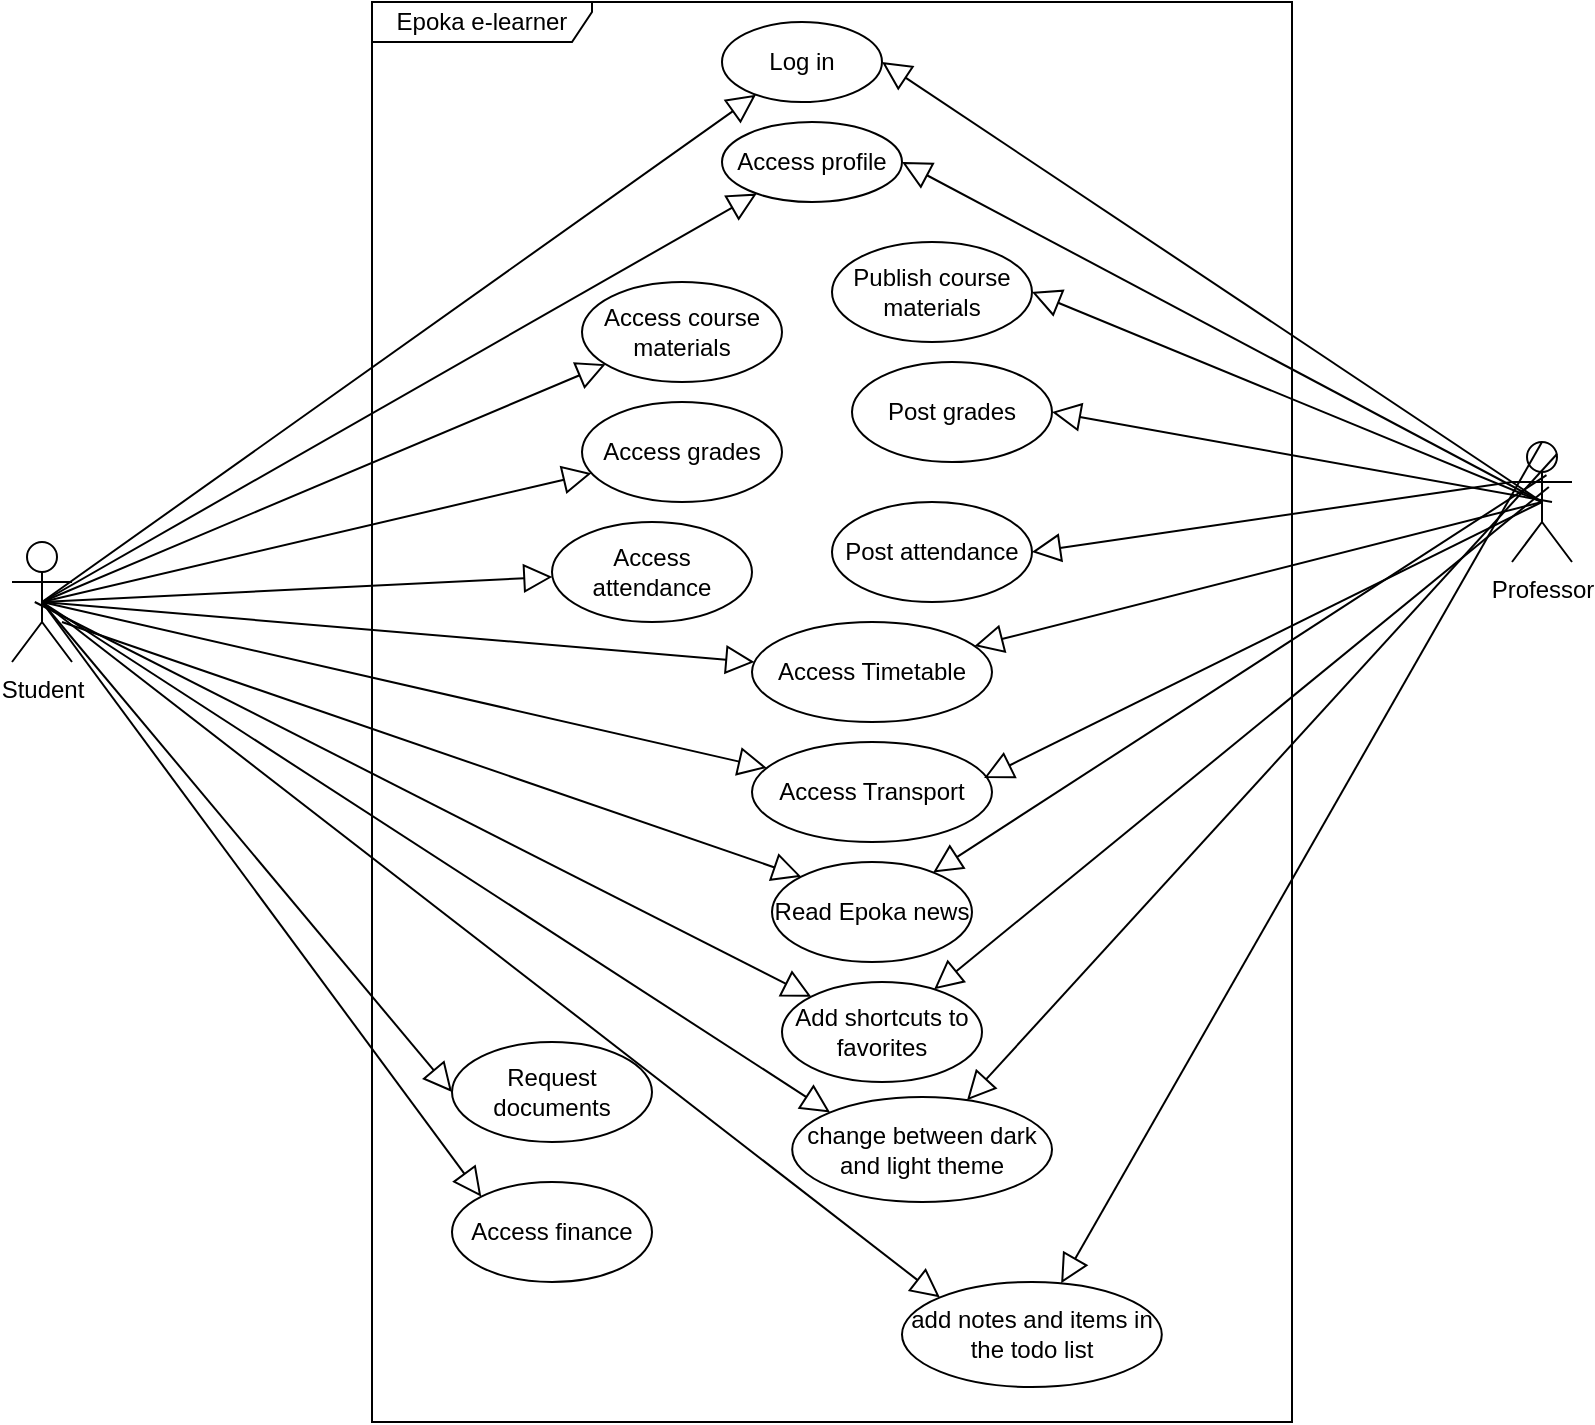 <mxfile version="14.6.13" type="device"><diagram id="h06LuMb_p0SzqrGM-kDh" name="Page-1"><mxGraphModel dx="1021" dy="464" grid="1" gridSize="10" guides="1" tooltips="1" connect="1" arrows="1" fold="1" page="1" pageScale="1" pageWidth="850" pageHeight="1100" math="0" shadow="0"><root><mxCell id="0"/><mxCell id="1" parent="0"/><mxCell id="7KXy-9lOGRu7GJojgcV6-5" value="Epoka e-learner" style="shape=umlFrame;whiteSpace=wrap;html=1;width=110;height=20;" vertex="1" parent="1"><mxGeometry x="220" y="30" width="460" height="710" as="geometry"/></mxCell><mxCell id="7KXy-9lOGRu7GJojgcV6-6" value="Student" style="shape=umlActor;html=1;verticalLabelPosition=bottom;verticalAlign=top;align=center;" vertex="1" parent="1"><mxGeometry x="40" y="300" width="30" height="60" as="geometry"/></mxCell><mxCell id="7KXy-9lOGRu7GJojgcV6-10" value="Professor" style="shape=umlActor;html=1;verticalLabelPosition=bottom;verticalAlign=top;align=center;" vertex="1" parent="1"><mxGeometry x="790" y="250" width="30" height="60" as="geometry"/></mxCell><mxCell id="7KXy-9lOGRu7GJojgcV6-14" value="Log in" style="ellipse;whiteSpace=wrap;html=1;" vertex="1" parent="1"><mxGeometry x="395" y="40" width="80" height="40" as="geometry"/></mxCell><mxCell id="7KXy-9lOGRu7GJojgcV6-19" value="Access profile" style="ellipse;whiteSpace=wrap;html=1;" vertex="1" parent="1"><mxGeometry x="395" y="90" width="90" height="40" as="geometry"/></mxCell><mxCell id="7KXy-9lOGRu7GJojgcV6-22" value="" style="edgeStyle=none;html=1;endArrow=block;endFill=0;endSize=12;verticalAlign=bottom;exitX=0.5;exitY=0.5;exitDx=0;exitDy=0;exitPerimeter=0;entryX=1;entryY=0.5;entryDx=0;entryDy=0;" edge="1" parent="1" source="7KXy-9lOGRu7GJojgcV6-10" target="7KXy-9lOGRu7GJojgcV6-14"><mxGeometry width="160" relative="1" as="geometry"><mxPoint x="460" y="260" as="sourcePoint"/><mxPoint x="620" y="260" as="targetPoint"/></mxGeometry></mxCell><mxCell id="7KXy-9lOGRu7GJojgcV6-24" value="" style="edgeStyle=none;html=1;endArrow=block;endFill=0;endSize=12;verticalAlign=bottom;exitX=0.5;exitY=0.5;exitDx=0;exitDy=0;exitPerimeter=0;" edge="1" parent="1" source="7KXy-9lOGRu7GJojgcV6-6" target="7KXy-9lOGRu7GJojgcV6-14"><mxGeometry width="160" relative="1" as="geometry"><mxPoint x="150" y="230" as="sourcePoint"/><mxPoint x="310" y="230" as="targetPoint"/></mxGeometry></mxCell><mxCell id="7KXy-9lOGRu7GJojgcV6-25" value="" style="edgeStyle=none;html=1;endArrow=block;endFill=0;endSize=12;verticalAlign=bottom;exitX=0.5;exitY=0.5;exitDx=0;exitDy=0;exitPerimeter=0;" edge="1" parent="1" source="7KXy-9lOGRu7GJojgcV6-6" target="7KXy-9lOGRu7GJojgcV6-19"><mxGeometry width="160" relative="1" as="geometry"><mxPoint x="160" y="230" as="sourcePoint"/><mxPoint x="401.783" y="211.314" as="targetPoint"/></mxGeometry></mxCell><mxCell id="7KXy-9lOGRu7GJojgcV6-26" value="" style="edgeStyle=none;html=1;endArrow=block;endFill=0;endSize=12;verticalAlign=bottom;exitX=0.5;exitY=0.5;exitDx=0;exitDy=0;exitPerimeter=0;entryX=1;entryY=0.5;entryDx=0;entryDy=0;" edge="1" parent="1" source="7KXy-9lOGRu7GJojgcV6-10" target="7KXy-9lOGRu7GJojgcV6-19"><mxGeometry width="160" relative="1" as="geometry"><mxPoint x="460" y="260" as="sourcePoint"/><mxPoint x="620" y="260" as="targetPoint"/></mxGeometry></mxCell><mxCell id="7KXy-9lOGRu7GJojgcV6-27" value="Access course materials&lt;span style=&quot;color: rgba(0 , 0 , 0 , 0) ; font-family: monospace ; font-size: 0px&quot;&gt;%3CmxGraphModel%3E%3Croot%3E%3CmxCell%20id%3D%220%22%2F%3E%3CmxCell%20id%3D%221%22%20parent%3D%220%22%2F%3E%3CmxCell%20id%3D%222%22%20value%3D%22%22%20style%3D%22edgeStyle%3Dnone%3Bhtml%3D1%3BendArrow%3Dblock%3BendFill%3D0%3BendSize%3D12%3BverticalAlign%3Dbottom%3B%22%20edge%3D%221%22%20parent%3D%221%22%3E%3CmxGeometry%20width%3D%22160%22%20relative%3D%221%22%20as%3D%22geometry%22%3E%3CmxPoint%20x%3D%22150%22%20y%3D%22230%22%20as%3D%22sourcePoint%22%2F%3E%3CmxPoint%20x%3D%22391.783%22%20y%3D%22201.314%22%20as%3D%22targetPoint%22%2F%3E%3C%2FmxGeometry%3E%3C%2FmxCell%3E%3C%2Froot%3E%3C%2FmxGraphModel%3E&lt;/span&gt;" style="ellipse;whiteSpace=wrap;html=1;" vertex="1" parent="1"><mxGeometry x="325" y="170" width="100" height="50" as="geometry"/></mxCell><mxCell id="7KXy-9lOGRu7GJojgcV6-28" value="Publish course materials" style="ellipse;whiteSpace=wrap;html=1;" vertex="1" parent="1"><mxGeometry x="450" y="150" width="100" height="50" as="geometry"/></mxCell><mxCell id="7KXy-9lOGRu7GJojgcV6-29" value="" style="edgeStyle=none;html=1;endArrow=block;endFill=0;endSize=12;verticalAlign=bottom;exitX=0.5;exitY=0.5;exitDx=0;exitDy=0;exitPerimeter=0;" edge="1" parent="1" source="7KXy-9lOGRu7GJojgcV6-6" target="7KXy-9lOGRu7GJojgcV6-27"><mxGeometry width="160" relative="1" as="geometry"><mxPoint x="159" y="230" as="sourcePoint"/><mxPoint x="385.002" y="229.998" as="targetPoint"/></mxGeometry></mxCell><mxCell id="7KXy-9lOGRu7GJojgcV6-30" value="" style="edgeStyle=none;html=1;endArrow=block;endFill=0;endSize=12;verticalAlign=bottom;entryX=1;entryY=0.5;entryDx=0;entryDy=0;exitX=0.5;exitY=0.5;exitDx=0;exitDy=0;exitPerimeter=0;" edge="1" parent="1" source="7KXy-9lOGRu7GJojgcV6-10" target="7KXy-9lOGRu7GJojgcV6-28"><mxGeometry width="160" relative="1" as="geometry"><mxPoint x="730" y="290" as="sourcePoint"/><mxPoint x="485" y="220" as="targetPoint"/></mxGeometry></mxCell><mxCell id="7KXy-9lOGRu7GJojgcV6-31" value="Access grades" style="ellipse;whiteSpace=wrap;html=1;" vertex="1" parent="1"><mxGeometry x="325" y="230" width="100" height="50" as="geometry"/></mxCell><mxCell id="7KXy-9lOGRu7GJojgcV6-32" value="" style="edgeStyle=none;html=1;endArrow=block;endFill=0;endSize=12;verticalAlign=bottom;exitX=0.5;exitY=0.5;exitDx=0;exitDy=0;exitPerimeter=0;" edge="1" parent="1" target="7KXy-9lOGRu7GJojgcV6-31" source="7KXy-9lOGRu7GJojgcV6-6"><mxGeometry width="160" relative="1" as="geometry"><mxPoint x="130" y="240" as="sourcePoint"/><mxPoint x="385.002" y="289.998" as="targetPoint"/></mxGeometry></mxCell><mxCell id="7KXy-9lOGRu7GJojgcV6-33" value="Post grades" style="ellipse;whiteSpace=wrap;html=1;" vertex="1" parent="1"><mxGeometry x="460" y="210" width="100" height="50" as="geometry"/></mxCell><mxCell id="7KXy-9lOGRu7GJojgcV6-34" value="" style="edgeStyle=none;html=1;endArrow=block;endFill=0;endSize=12;verticalAlign=bottom;entryX=1;entryY=0.5;entryDx=0;entryDy=0;exitX=0.667;exitY=0.5;exitDx=0;exitDy=0;exitPerimeter=0;" edge="1" parent="1" target="7KXy-9lOGRu7GJojgcV6-33" source="7KXy-9lOGRu7GJojgcV6-10"><mxGeometry width="160" relative="1" as="geometry"><mxPoint x="730" y="290" as="sourcePoint"/><mxPoint x="500" y="290" as="targetPoint"/></mxGeometry></mxCell><mxCell id="7KXy-9lOGRu7GJojgcV6-35" value="Access attendance" style="ellipse;whiteSpace=wrap;html=1;" vertex="1" parent="1"><mxGeometry x="310" y="290" width="100" height="50" as="geometry"/></mxCell><mxCell id="7KXy-9lOGRu7GJojgcV6-36" value="" style="edgeStyle=none;html=1;endArrow=block;endFill=0;endSize=12;verticalAlign=bottom;exitX=0.5;exitY=0.5;exitDx=0;exitDy=0;exitPerimeter=0;" edge="1" parent="1" target="7KXy-9lOGRu7GJojgcV6-35" source="7KXy-9lOGRu7GJojgcV6-6"><mxGeometry width="160" relative="1" as="geometry"><mxPoint x="150" y="230" as="sourcePoint"/><mxPoint x="356.002" y="349.998" as="targetPoint"/></mxGeometry></mxCell><mxCell id="7KXy-9lOGRu7GJojgcV6-37" value="Post attendance" style="ellipse;whiteSpace=wrap;html=1;" vertex="1" parent="1"><mxGeometry x="450" y="280" width="100" height="50" as="geometry"/></mxCell><mxCell id="7KXy-9lOGRu7GJojgcV6-38" value="" style="edgeStyle=none;html=1;endArrow=block;endFill=0;endSize=12;verticalAlign=bottom;entryX=1;entryY=0.5;entryDx=0;entryDy=0;exitX=0;exitY=0.333;exitDx=0;exitDy=0;exitPerimeter=0;" edge="1" parent="1" target="7KXy-9lOGRu7GJojgcV6-37" source="7KXy-9lOGRu7GJojgcV6-10"><mxGeometry width="160" relative="1" as="geometry"><mxPoint x="795" y="310" as="sourcePoint"/><mxPoint x="490" y="350" as="targetPoint"/></mxGeometry></mxCell><mxCell id="7KXy-9lOGRu7GJojgcV6-39" value="Request documents" style="ellipse;whiteSpace=wrap;html=1;" vertex="1" parent="1"><mxGeometry x="260" y="550" width="100" height="50" as="geometry"/></mxCell><mxCell id="7KXy-9lOGRu7GJojgcV6-40" value="" style="edgeStyle=none;html=1;endArrow=block;endFill=0;endSize=12;verticalAlign=bottom;entryX=0;entryY=0.5;entryDx=0;entryDy=0;exitX=0.5;exitY=0.5;exitDx=0;exitDy=0;exitPerimeter=0;" edge="1" parent="1" target="7KXy-9lOGRu7GJojgcV6-39" source="7KXy-9lOGRu7GJojgcV6-6"><mxGeometry width="160" relative="1" as="geometry"><mxPoint x="150" y="240" as="sourcePoint"/><mxPoint x="350.002" y="419.998" as="targetPoint"/></mxGeometry></mxCell><mxCell id="7KXy-9lOGRu7GJojgcV6-41" value="Access finance" style="ellipse;whiteSpace=wrap;html=1;" vertex="1" parent="1"><mxGeometry x="260" y="620" width="100" height="50" as="geometry"/></mxCell><mxCell id="7KXy-9lOGRu7GJojgcV6-42" value="" style="edgeStyle=none;html=1;endArrow=block;endFill=0;endSize=12;verticalAlign=bottom;entryX=0;entryY=0;entryDx=0;entryDy=0;exitX=0.5;exitY=0.5;exitDx=0;exitDy=0;exitPerimeter=0;" edge="1" parent="1" target="7KXy-9lOGRu7GJojgcV6-41" source="7KXy-9lOGRu7GJojgcV6-6"><mxGeometry width="160" relative="1" as="geometry"><mxPoint x="150" y="230" as="sourcePoint"/><mxPoint x="423.502" y="509.998" as="targetPoint"/><Array as="points"/></mxGeometry></mxCell><mxCell id="7KXy-9lOGRu7GJojgcV6-44" value="" style="edgeStyle=none;html=1;endArrow=block;endFill=0;endSize=12;verticalAlign=bottom;exitX=0.5;exitY=0.5;exitDx=0;exitDy=0;exitPerimeter=0;" edge="1" parent="1" source="7KXy-9lOGRu7GJojgcV6-10" target="7KXy-9lOGRu7GJojgcV6-46"><mxGeometry width="160" relative="1" as="geometry"><mxPoint x="720" y="300" as="sourcePoint"/><mxPoint x="640" y="420" as="targetPoint"/></mxGeometry></mxCell><mxCell id="7KXy-9lOGRu7GJojgcV6-46" value="Access Timetable" style="ellipse;whiteSpace=wrap;html=1;" vertex="1" parent="1"><mxGeometry x="410" y="340" width="120" height="50" as="geometry"/></mxCell><mxCell id="7KXy-9lOGRu7GJojgcV6-48" value="" style="edgeStyle=none;html=1;endArrow=block;endFill=0;endSize=12;verticalAlign=bottom;exitX=0.5;exitY=0.5;exitDx=0;exitDy=0;exitPerimeter=0;" edge="1" parent="1" source="7KXy-9lOGRu7GJojgcV6-6" target="7KXy-9lOGRu7GJojgcV6-46"><mxGeometry width="160" relative="1" as="geometry"><mxPoint x="160" y="250" as="sourcePoint"/><mxPoint x="520" y="485" as="targetPoint"/></mxGeometry></mxCell><mxCell id="7KXy-9lOGRu7GJojgcV6-49" value="Access Transport" style="ellipse;whiteSpace=wrap;html=1;" vertex="1" parent="1"><mxGeometry x="410" y="400" width="120" height="50" as="geometry"/></mxCell><mxCell id="7KXy-9lOGRu7GJojgcV6-50" value="" style="edgeStyle=none;html=1;endArrow=block;endFill=0;endSize=12;verticalAlign=bottom;entryX=0.967;entryY=0.36;entryDx=0;entryDy=0;entryPerimeter=0;exitX=0.5;exitY=0.5;exitDx=0;exitDy=0;exitPerimeter=0;" edge="1" parent="1" source="7KXy-9lOGRu7GJojgcV6-10" target="7KXy-9lOGRu7GJojgcV6-49"><mxGeometry width="160" relative="1" as="geometry"><mxPoint x="730" y="290" as="sourcePoint"/><mxPoint x="545.654" y="472.4" as="targetPoint"/></mxGeometry></mxCell><mxCell id="7KXy-9lOGRu7GJojgcV6-51" value="" style="edgeStyle=none;html=1;endArrow=block;endFill=0;endSize=12;verticalAlign=bottom;exitX=0.5;exitY=0.5;exitDx=0;exitDy=0;exitPerimeter=0;" edge="1" parent="1" source="7KXy-9lOGRu7GJojgcV6-6" target="7KXy-9lOGRu7GJojgcV6-49"><mxGeometry width="160" relative="1" as="geometry"><mxPoint x="170" y="270" as="sourcePoint"/><mxPoint x="510" y="540" as="targetPoint"/><Array as="points"/></mxGeometry></mxCell><mxCell id="7KXy-9lOGRu7GJojgcV6-54" value="Read Epoka news" style="ellipse;whiteSpace=wrap;html=1;" vertex="1" parent="1"><mxGeometry x="420" y="460" width="100" height="50" as="geometry"/></mxCell><mxCell id="7KXy-9lOGRu7GJojgcV6-55" value="" style="edgeStyle=none;html=1;endArrow=block;endFill=0;endSize=12;verticalAlign=bottom;exitX=0.575;exitY=0.276;exitDx=0;exitDy=0;exitPerimeter=0;" edge="1" parent="1" source="7KXy-9lOGRu7GJojgcV6-10" target="7KXy-9lOGRu7GJojgcV6-54"><mxGeometry width="160" relative="1" as="geometry"><mxPoint x="815" y="290" as="sourcePoint"/><mxPoint x="536.04" y="518" as="targetPoint"/></mxGeometry></mxCell><mxCell id="7KXy-9lOGRu7GJojgcV6-56" value="" style="edgeStyle=none;html=1;endArrow=block;endFill=0;endSize=12;verticalAlign=bottom;entryX=0;entryY=0;entryDx=0;entryDy=0;exitX=0.5;exitY=0.5;exitDx=0;exitDy=0;exitPerimeter=0;" edge="1" parent="1" target="7KXy-9lOGRu7GJojgcV6-54"><mxGeometry width="160" relative="1" as="geometry"><mxPoint x="65" y="340" as="sourcePoint"/><mxPoint x="301" y="515" as="targetPoint"/></mxGeometry></mxCell><mxCell id="7KXy-9lOGRu7GJojgcV6-59" value="Add shortcuts to favorites" style="ellipse;whiteSpace=wrap;html=1;" vertex="1" parent="1"><mxGeometry x="425" y="520" width="100" height="50" as="geometry"/></mxCell><mxCell id="7KXy-9lOGRu7GJojgcV6-60" value="" style="edgeStyle=none;html=1;endArrow=block;endFill=0;endSize=12;verticalAlign=bottom;exitX=0.614;exitY=0.375;exitDx=0;exitDy=0;exitPerimeter=0;" edge="1" parent="1" target="7KXy-9lOGRu7GJojgcV6-59" source="7KXy-9lOGRu7GJojgcV6-10"><mxGeometry width="160" relative="1" as="geometry"><mxPoint x="808.63" y="326.56" as="sourcePoint"/><mxPoint x="537.42" y="578" as="targetPoint"/></mxGeometry></mxCell><mxCell id="7KXy-9lOGRu7GJojgcV6-61" value="" style="edgeStyle=none;html=1;endArrow=block;endFill=0;endSize=12;verticalAlign=bottom;entryX=0;entryY=0;entryDx=0;entryDy=0;exitX=0.5;exitY=0.5;exitDx=0;exitDy=0;exitPerimeter=0;" edge="1" parent="1" target="7KXy-9lOGRu7GJojgcV6-59"><mxGeometry width="160" relative="1" as="geometry"><mxPoint x="51.38" y="330" as="sourcePoint"/><mxPoint x="302.38" y="575" as="targetPoint"/></mxGeometry></mxCell><mxCell id="7KXy-9lOGRu7GJojgcV6-62" value="change between dark and light theme" style="ellipse;whiteSpace=wrap;html=1;" vertex="1" parent="1"><mxGeometry x="430.1" y="577.5" width="129.9" height="52.5" as="geometry"/></mxCell><mxCell id="7KXy-9lOGRu7GJojgcV6-63" value="" style="edgeStyle=none;html=1;endArrow=block;endFill=0;endSize=12;verticalAlign=bottom;exitX=0.75;exitY=0.1;exitDx=0;exitDy=0;exitPerimeter=0;" edge="1" parent="1" target="7KXy-9lOGRu7GJojgcV6-62" source="7KXy-9lOGRu7GJojgcV6-10"><mxGeometry width="160" relative="1" as="geometry"><mxPoint x="813.52" y="330" as="sourcePoint"/><mxPoint x="542.52" y="635.5" as="targetPoint"/></mxGeometry></mxCell><mxCell id="7KXy-9lOGRu7GJojgcV6-64" value="" style="edgeStyle=none;html=1;endArrow=block;endFill=0;endSize=12;verticalAlign=bottom;entryX=0;entryY=0;entryDx=0;entryDy=0;exitX=0.5;exitY=0.5;exitDx=0;exitDy=0;exitPerimeter=0;" edge="1" parent="1" target="7KXy-9lOGRu7GJojgcV6-62" source="7KXy-9lOGRu7GJojgcV6-6"><mxGeometry width="160" relative="1" as="geometry"><mxPoint x="56.48" y="387.5" as="sourcePoint"/><mxPoint x="307.48" y="632.5" as="targetPoint"/></mxGeometry></mxCell><mxCell id="7KXy-9lOGRu7GJojgcV6-65" value="add notes and items in the todo list" style="ellipse;whiteSpace=wrap;html=1;" vertex="1" parent="1"><mxGeometry x="485" y="670" width="129.9" height="52.5" as="geometry"/></mxCell><mxCell id="7KXy-9lOGRu7GJojgcV6-66" value="" style="edgeStyle=none;html=1;endArrow=block;endFill=0;endSize=12;verticalAlign=bottom;exitX=0.5;exitY=0;exitDx=0;exitDy=0;exitPerimeter=0;" edge="1" parent="1" target="7KXy-9lOGRu7GJojgcV6-65" source="7KXy-9lOGRu7GJojgcV6-10"><mxGeometry width="160" relative="1" as="geometry"><mxPoint x="805" y="270" as="sourcePoint"/><mxPoint x="550.02" y="709.5" as="targetPoint"/></mxGeometry></mxCell><mxCell id="7KXy-9lOGRu7GJojgcV6-67" value="" style="edgeStyle=none;html=1;endArrow=block;endFill=0;endSize=12;verticalAlign=bottom;entryX=0;entryY=0;entryDx=0;entryDy=0;exitX=0.5;exitY=0.5;exitDx=0;exitDy=0;exitPerimeter=0;" edge="1" parent="1" target="7KXy-9lOGRu7GJojgcV6-65" source="7KXy-9lOGRu7GJojgcV6-6"><mxGeometry width="160" relative="1" as="geometry"><mxPoint x="62.5" y="404" as="sourcePoint"/><mxPoint x="314.98" y="706.5" as="targetPoint"/></mxGeometry></mxCell></root></mxGraphModel></diagram></mxfile>